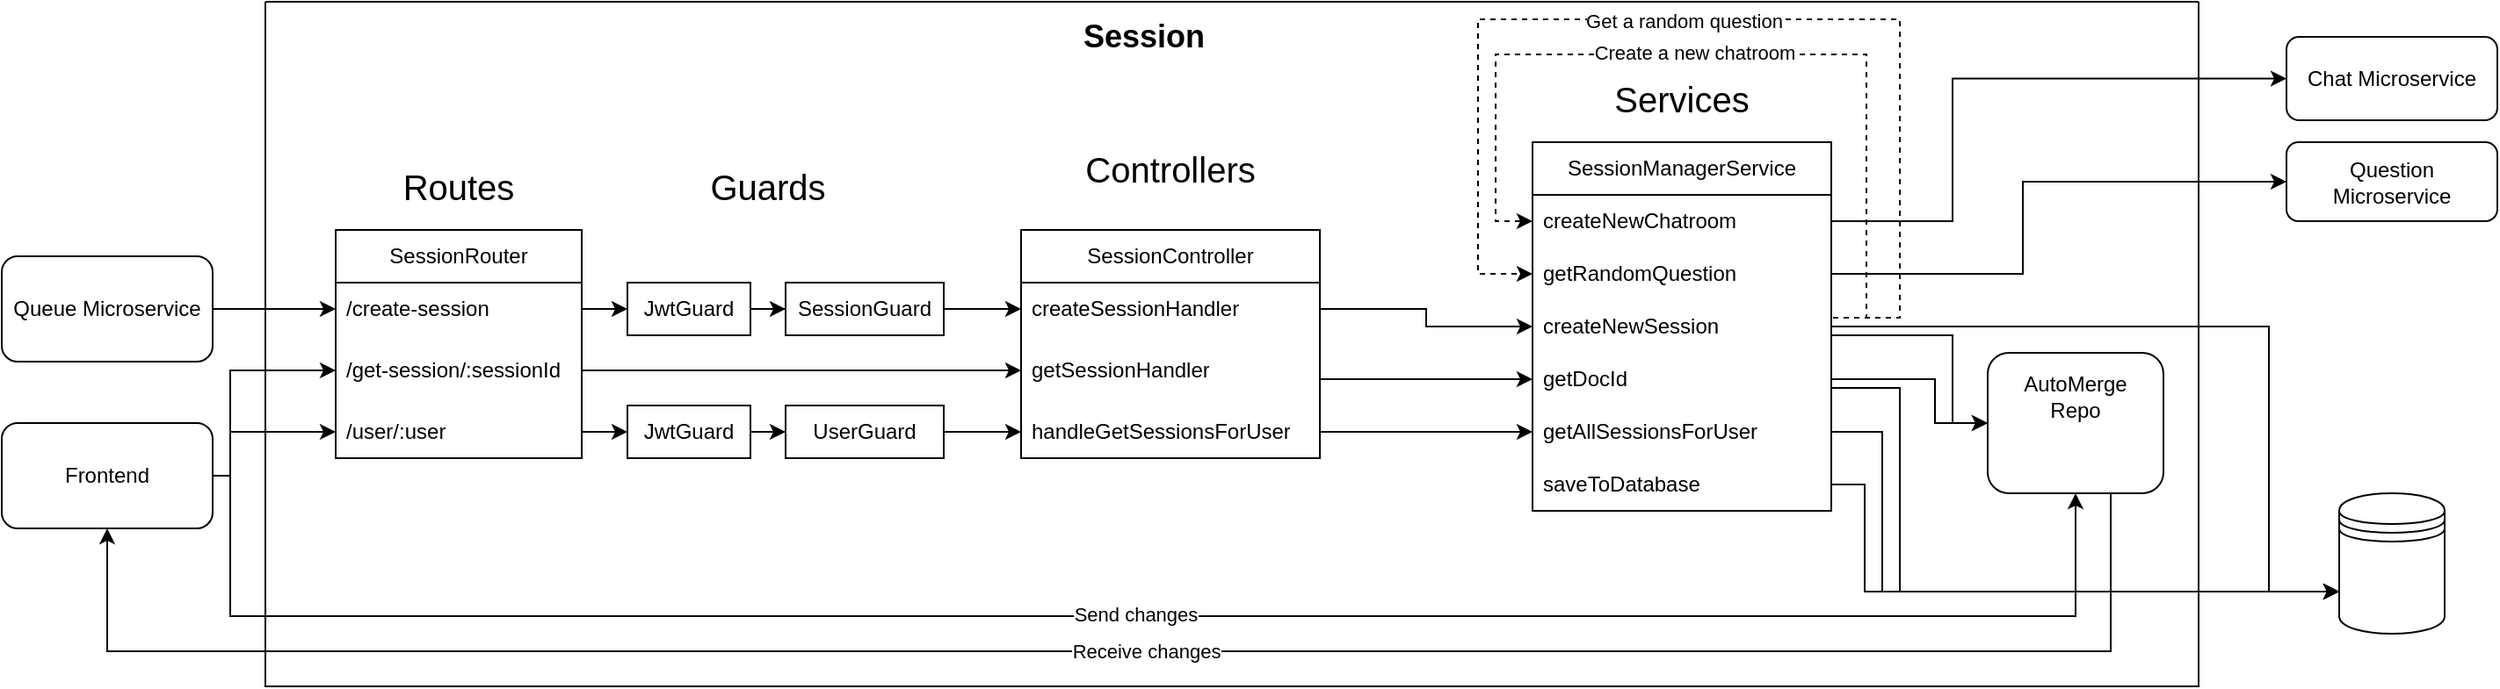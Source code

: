 <mxfile version="22.0.3" type="device">
  <diagram id="C5RBs43oDa-KdzZeNtuy" name="Page-1">
    <mxGraphModel dx="1750" dy="1035" grid="1" gridSize="10" guides="1" tooltips="1" connect="1" arrows="1" fold="1" page="1" pageScale="1" pageWidth="827" pageHeight="1169" math="0" shadow="0">
      <root>
        <mxCell id="WIyWlLk6GJQsqaUBKTNV-0" />
        <mxCell id="WIyWlLk6GJQsqaUBKTNV-1" parent="WIyWlLk6GJQsqaUBKTNV-0" />
        <mxCell id="sKyEI40k2Y5IoA3rtuJI-8" value="" style="swimlane;startSize=0;fontStyle=0" parent="WIyWlLk6GJQsqaUBKTNV-1" vertex="1">
          <mxGeometry x="350" y="280" width="1100" height="390" as="geometry" />
        </mxCell>
        <mxCell id="sKyEI40k2Y5IoA3rtuJI-10" value="&lt;font style=&quot;font-size: 18px;&quot;&gt;Session&lt;/font&gt;" style="text;html=1;strokeColor=none;fillColor=none;align=center;verticalAlign=middle;whiteSpace=wrap;rounded=0;labelBorderColor=none;fontStyle=1" parent="sKyEI40k2Y5IoA3rtuJI-8" vertex="1">
          <mxGeometry x="460" width="80" height="40" as="geometry" />
        </mxCell>
        <mxCell id="J5NOl-61DNRzvomhjNq0-1" value="SessionRouter" style="swimlane;fontStyle=0;childLayout=stackLayout;horizontal=1;startSize=30;horizontalStack=0;resizeParent=1;resizeParentMax=0;resizeLast=0;collapsible=1;marginBottom=0;whiteSpace=wrap;html=1;" parent="sKyEI40k2Y5IoA3rtuJI-8" vertex="1">
          <mxGeometry x="40" y="130" width="140" height="130" as="geometry" />
        </mxCell>
        <mxCell id="J5NOl-61DNRzvomhjNq0-2" value="/create-session" style="text;strokeColor=none;fillColor=none;align=left;verticalAlign=middle;spacingLeft=4;spacingRight=4;overflow=hidden;points=[[0,0.5],[1,0.5]];portConstraint=eastwest;rotatable=0;whiteSpace=wrap;html=1;" parent="J5NOl-61DNRzvomhjNq0-1" vertex="1">
          <mxGeometry y="30" width="140" height="30" as="geometry" />
        </mxCell>
        <mxCell id="J5NOl-61DNRzvomhjNq0-3" value="/get-session/:sessionId" style="text;strokeColor=none;fillColor=none;align=left;verticalAlign=middle;spacingLeft=4;spacingRight=4;overflow=hidden;points=[[0,0.5],[1,0.5]];portConstraint=eastwest;rotatable=0;whiteSpace=wrap;html=1;" parent="J5NOl-61DNRzvomhjNq0-1" vertex="1">
          <mxGeometry y="60" width="140" height="40" as="geometry" />
        </mxCell>
        <mxCell id="-xjZmqpykTSSCjh_fMC2-17" value="/user/:user" style="text;strokeColor=none;fillColor=none;align=left;verticalAlign=middle;spacingLeft=4;spacingRight=4;overflow=hidden;points=[[0,0.5],[1,0.5]];portConstraint=eastwest;rotatable=0;whiteSpace=wrap;html=1;" vertex="1" parent="J5NOl-61DNRzvomhjNq0-1">
          <mxGeometry y="100" width="140" height="30" as="geometry" />
        </mxCell>
        <mxCell id="J5NOl-61DNRzvomhjNq0-5" value="Routes" style="text;html=1;strokeColor=none;fillColor=none;align=center;verticalAlign=middle;whiteSpace=wrap;rounded=0;fontSize=20;" parent="sKyEI40k2Y5IoA3rtuJI-8" vertex="1">
          <mxGeometry x="80" y="90" width="60" height="30" as="geometry" />
        </mxCell>
        <mxCell id="J5NOl-61DNRzvomhjNq0-11" value="Controllers" style="text;html=1;strokeColor=none;fillColor=none;align=center;verticalAlign=middle;whiteSpace=wrap;rounded=0;fontSize=20;" parent="sKyEI40k2Y5IoA3rtuJI-8" vertex="1">
          <mxGeometry x="485" y="80" width="60" height="30" as="geometry" />
        </mxCell>
        <mxCell id="J5NOl-61DNRzvomhjNq0-17" value="Services" style="text;html=1;strokeColor=none;fillColor=none;align=center;verticalAlign=middle;whiteSpace=wrap;rounded=0;fontSize=20;" parent="sKyEI40k2Y5IoA3rtuJI-8" vertex="1">
          <mxGeometry x="776" y="40" width="60" height="30" as="geometry" />
        </mxCell>
        <mxCell id="J5NOl-61DNRzvomhjNq0-7" value="SessionController" style="swimlane;fontStyle=0;childLayout=stackLayout;horizontal=1;startSize=30;horizontalStack=0;resizeParent=1;resizeParentMax=0;resizeLast=0;collapsible=1;marginBottom=0;whiteSpace=wrap;html=1;" parent="sKyEI40k2Y5IoA3rtuJI-8" vertex="1">
          <mxGeometry x="430" y="130" width="170" height="130" as="geometry" />
        </mxCell>
        <mxCell id="J5NOl-61DNRzvomhjNq0-8" value="createSessionHandler" style="text;strokeColor=none;fillColor=none;align=left;verticalAlign=middle;spacingLeft=4;spacingRight=4;overflow=hidden;points=[[0,0.5],[1,0.5]];portConstraint=eastwest;rotatable=0;whiteSpace=wrap;html=1;" parent="J5NOl-61DNRzvomhjNq0-7" vertex="1">
          <mxGeometry y="30" width="170" height="30" as="geometry" />
        </mxCell>
        <mxCell id="J5NOl-61DNRzvomhjNq0-9" value="getSessionHandler" style="text;strokeColor=none;fillColor=none;align=left;verticalAlign=middle;spacingLeft=4;spacingRight=4;overflow=hidden;points=[[0,0.5],[1,0.5]];portConstraint=eastwest;rotatable=0;whiteSpace=wrap;html=1;" parent="J5NOl-61DNRzvomhjNq0-7" vertex="1">
          <mxGeometry y="60" width="170" height="40" as="geometry" />
        </mxCell>
        <mxCell id="-xjZmqpykTSSCjh_fMC2-28" value="handleGetSessionsForUser" style="text;strokeColor=none;fillColor=none;align=left;verticalAlign=middle;spacingLeft=4;spacingRight=4;overflow=hidden;points=[[0,0.5],[1,0.5]];portConstraint=eastwest;rotatable=0;whiteSpace=wrap;html=1;" vertex="1" parent="J5NOl-61DNRzvomhjNq0-7">
          <mxGeometry y="100" width="170" height="30" as="geometry" />
        </mxCell>
        <mxCell id="J5NOl-61DNRzvomhjNq0-14" value="SessionManagerService" style="swimlane;fontStyle=0;childLayout=stackLayout;horizontal=1;startSize=30;horizontalStack=0;resizeParent=1;resizeParentMax=0;resizeLast=0;collapsible=1;marginBottom=0;whiteSpace=wrap;html=1;" parent="sKyEI40k2Y5IoA3rtuJI-8" vertex="1">
          <mxGeometry x="721" y="80" width="170" height="210" as="geometry" />
        </mxCell>
        <mxCell id="-xjZmqpykTSSCjh_fMC2-33" style="edgeStyle=orthogonalEdgeStyle;rounded=0;orthogonalLoop=1;jettySize=auto;html=1;entryX=0;entryY=0.5;entryDx=0;entryDy=0;exitX=1;exitY=0.5;exitDx=0;exitDy=0;dashed=1;" edge="1" parent="J5NOl-61DNRzvomhjNq0-14" source="J5NOl-61DNRzvomhjNq0-15" target="J5NOl-61DNRzvomhjNq0-18">
          <mxGeometry relative="1" as="geometry">
            <Array as="points">
              <mxPoint x="170" y="100" />
              <mxPoint x="190" y="100" />
              <mxPoint x="190" y="-50" />
              <mxPoint x="-21" y="-50" />
              <mxPoint x="-21" y="45" />
            </Array>
          </mxGeometry>
        </mxCell>
        <mxCell id="-xjZmqpykTSSCjh_fMC2-53" value="Create a new chatroom" style="edgeLabel;html=1;align=center;verticalAlign=middle;resizable=0;points=[];" vertex="1" connectable="0" parent="-xjZmqpykTSSCjh_fMC2-33">
          <mxGeometry x="0.09" y="-1" relative="1" as="geometry">
            <mxPoint as="offset" />
          </mxGeometry>
        </mxCell>
        <mxCell id="-xjZmqpykTSSCjh_fMC2-35" style="edgeStyle=orthogonalEdgeStyle;rounded=0;orthogonalLoop=1;jettySize=auto;html=1;exitX=1;exitY=0.5;exitDx=0;exitDy=0;entryX=0;entryY=0.5;entryDx=0;entryDy=0;shadow=0;jumpSize=6;dashed=1;" edge="1" parent="J5NOl-61DNRzvomhjNq0-14" source="J5NOl-61DNRzvomhjNq0-15" target="-xjZmqpykTSSCjh_fMC2-2">
          <mxGeometry relative="1" as="geometry">
            <Array as="points">
              <mxPoint x="170" y="100" />
              <mxPoint x="209" y="100" />
              <mxPoint x="209" y="-70" />
              <mxPoint x="-31" y="-70" />
              <mxPoint x="-31" y="75" />
            </Array>
          </mxGeometry>
        </mxCell>
        <mxCell id="-xjZmqpykTSSCjh_fMC2-54" value="Get a random question" style="edgeLabel;html=1;align=center;verticalAlign=middle;resizable=0;points=[];" vertex="1" connectable="0" parent="-xjZmqpykTSSCjh_fMC2-35">
          <mxGeometry x="0.07" y="1" relative="1" as="geometry">
            <mxPoint as="offset" />
          </mxGeometry>
        </mxCell>
        <mxCell id="J5NOl-61DNRzvomhjNq0-18" value="createNewChatroom" style="text;strokeColor=none;fillColor=none;align=left;verticalAlign=middle;spacingLeft=4;spacingRight=4;overflow=hidden;points=[[0,0.5],[1,0.5]];portConstraint=eastwest;rotatable=0;whiteSpace=wrap;html=1;" parent="J5NOl-61DNRzvomhjNq0-14" vertex="1">
          <mxGeometry y="30" width="170" height="30" as="geometry" />
        </mxCell>
        <mxCell id="-xjZmqpykTSSCjh_fMC2-2" value="getRandomQuestion" style="text;strokeColor=none;fillColor=none;align=left;verticalAlign=middle;spacingLeft=4;spacingRight=4;overflow=hidden;points=[[0,0.5],[1,0.5]];portConstraint=eastwest;rotatable=0;whiteSpace=wrap;html=1;" vertex="1" parent="J5NOl-61DNRzvomhjNq0-14">
          <mxGeometry y="60" width="170" height="30" as="geometry" />
        </mxCell>
        <mxCell id="J5NOl-61DNRzvomhjNq0-15" value="createNewSession" style="text;strokeColor=none;fillColor=none;align=left;verticalAlign=middle;spacingLeft=4;spacingRight=4;overflow=hidden;points=[[0,0.5],[1,0.5]];portConstraint=eastwest;rotatable=0;whiteSpace=wrap;html=1;" parent="J5NOl-61DNRzvomhjNq0-14" vertex="1">
          <mxGeometry y="90" width="170" height="30" as="geometry" />
        </mxCell>
        <mxCell id="-xjZmqpykTSSCjh_fMC2-4" value="getDocId" style="text;strokeColor=none;fillColor=none;align=left;verticalAlign=middle;spacingLeft=4;spacingRight=4;overflow=hidden;points=[[0,0.5],[1,0.5]];portConstraint=eastwest;rotatable=0;whiteSpace=wrap;html=1;" vertex="1" parent="J5NOl-61DNRzvomhjNq0-14">
          <mxGeometry y="120" width="170" height="30" as="geometry" />
        </mxCell>
        <mxCell id="-xjZmqpykTSSCjh_fMC2-1" value="getAllSessionsForUser" style="text;strokeColor=none;fillColor=none;align=left;verticalAlign=middle;spacingLeft=4;spacingRight=4;overflow=hidden;points=[[0,0.5],[1,0.5]];portConstraint=eastwest;rotatable=0;whiteSpace=wrap;html=1;" vertex="1" parent="J5NOl-61DNRzvomhjNq0-14">
          <mxGeometry y="150" width="170" height="30" as="geometry" />
        </mxCell>
        <mxCell id="-xjZmqpykTSSCjh_fMC2-0" value="saveToDatabase" style="text;strokeColor=none;fillColor=none;align=left;verticalAlign=middle;spacingLeft=4;spacingRight=4;overflow=hidden;points=[[0,0.5],[1,0.5]];portConstraint=eastwest;rotatable=0;whiteSpace=wrap;html=1;" vertex="1" parent="J5NOl-61DNRzvomhjNq0-14">
          <mxGeometry y="180" width="170" height="30" as="geometry" />
        </mxCell>
        <mxCell id="-xjZmqpykTSSCjh_fMC2-6" style="edgeStyle=orthogonalEdgeStyle;rounded=0;orthogonalLoop=1;jettySize=auto;html=1;" edge="1" parent="sKyEI40k2Y5IoA3rtuJI-8" source="J5NOl-61DNRzvomhjNq0-9" target="-xjZmqpykTSSCjh_fMC2-4">
          <mxGeometry relative="1" as="geometry">
            <Array as="points">
              <mxPoint x="620" y="215" />
              <mxPoint x="620" y="215" />
            </Array>
          </mxGeometry>
        </mxCell>
        <mxCell id="-xjZmqpykTSSCjh_fMC2-9" value="Guards" style="text;html=1;strokeColor=none;fillColor=none;align=center;verticalAlign=middle;whiteSpace=wrap;rounded=0;fontSize=20;" vertex="1" parent="sKyEI40k2Y5IoA3rtuJI-8">
          <mxGeometry x="256" y="90" width="60" height="30" as="geometry" />
        </mxCell>
        <mxCell id="-xjZmqpykTSSCjh_fMC2-14" style="edgeStyle=orthogonalEdgeStyle;rounded=0;orthogonalLoop=1;jettySize=auto;html=1;entryX=0;entryY=0.5;entryDx=0;entryDy=0;" edge="1" parent="sKyEI40k2Y5IoA3rtuJI-8" source="-xjZmqpykTSSCjh_fMC2-11" target="-xjZmqpykTSSCjh_fMC2-12">
          <mxGeometry relative="1" as="geometry" />
        </mxCell>
        <mxCell id="-xjZmqpykTSSCjh_fMC2-11" value="JwtGuard" style="rounded=0;whiteSpace=wrap;html=1;" vertex="1" parent="sKyEI40k2Y5IoA3rtuJI-8">
          <mxGeometry x="206" y="160" width="70" height="30" as="geometry" />
        </mxCell>
        <mxCell id="-xjZmqpykTSSCjh_fMC2-15" style="edgeStyle=orthogonalEdgeStyle;rounded=0;orthogonalLoop=1;jettySize=auto;html=1;exitX=1;exitY=0.5;exitDx=0;exitDy=0;" edge="1" parent="sKyEI40k2Y5IoA3rtuJI-8" source="-xjZmqpykTSSCjh_fMC2-12" target="J5NOl-61DNRzvomhjNq0-8">
          <mxGeometry relative="1" as="geometry">
            <Array as="points">
              <mxPoint x="460" y="175" />
              <mxPoint x="460" y="175" />
            </Array>
          </mxGeometry>
        </mxCell>
        <mxCell id="-xjZmqpykTSSCjh_fMC2-12" value="SessionGuard" style="rounded=0;whiteSpace=wrap;html=1;" vertex="1" parent="sKyEI40k2Y5IoA3rtuJI-8">
          <mxGeometry x="296" y="160" width="90" height="30" as="geometry" />
        </mxCell>
        <mxCell id="-xjZmqpykTSSCjh_fMC2-13" style="edgeStyle=orthogonalEdgeStyle;rounded=0;orthogonalLoop=1;jettySize=auto;html=1;entryX=0;entryY=0.5;entryDx=0;entryDy=0;" edge="1" parent="sKyEI40k2Y5IoA3rtuJI-8" source="J5NOl-61DNRzvomhjNq0-2" target="-xjZmqpykTSSCjh_fMC2-11">
          <mxGeometry relative="1" as="geometry" />
        </mxCell>
        <mxCell id="-xjZmqpykTSSCjh_fMC2-16" style="edgeStyle=orthogonalEdgeStyle;rounded=0;orthogonalLoop=1;jettySize=auto;html=1;" edge="1" parent="sKyEI40k2Y5IoA3rtuJI-8" source="J5NOl-61DNRzvomhjNq0-3" target="J5NOl-61DNRzvomhjNq0-9">
          <mxGeometry relative="1" as="geometry" />
        </mxCell>
        <mxCell id="-xjZmqpykTSSCjh_fMC2-24" style="edgeStyle=orthogonalEdgeStyle;rounded=0;orthogonalLoop=1;jettySize=auto;html=1;entryX=0;entryY=0.5;entryDx=0;entryDy=0;" edge="1" parent="sKyEI40k2Y5IoA3rtuJI-8" source="-xjZmqpykTSSCjh_fMC2-18" target="-xjZmqpykTSSCjh_fMC2-19">
          <mxGeometry relative="1" as="geometry" />
        </mxCell>
        <mxCell id="-xjZmqpykTSSCjh_fMC2-18" value="JwtGuard" style="rounded=0;whiteSpace=wrap;html=1;" vertex="1" parent="sKyEI40k2Y5IoA3rtuJI-8">
          <mxGeometry x="206" y="230" width="70" height="30" as="geometry" />
        </mxCell>
        <mxCell id="-xjZmqpykTSSCjh_fMC2-30" style="edgeStyle=orthogonalEdgeStyle;rounded=0;orthogonalLoop=1;jettySize=auto;html=1;exitX=1;exitY=0.5;exitDx=0;exitDy=0;entryX=0;entryY=0.5;entryDx=0;entryDy=0;" edge="1" parent="sKyEI40k2Y5IoA3rtuJI-8" source="-xjZmqpykTSSCjh_fMC2-19" target="-xjZmqpykTSSCjh_fMC2-28">
          <mxGeometry relative="1" as="geometry" />
        </mxCell>
        <mxCell id="-xjZmqpykTSSCjh_fMC2-19" value="UserGuard" style="rounded=0;whiteSpace=wrap;html=1;" vertex="1" parent="sKyEI40k2Y5IoA3rtuJI-8">
          <mxGeometry x="296" y="230" width="90" height="30" as="geometry" />
        </mxCell>
        <mxCell id="-xjZmqpykTSSCjh_fMC2-22" style="edgeStyle=orthogonalEdgeStyle;rounded=0;orthogonalLoop=1;jettySize=auto;html=1;entryX=0;entryY=0.5;entryDx=0;entryDy=0;" edge="1" parent="sKyEI40k2Y5IoA3rtuJI-8" source="-xjZmqpykTSSCjh_fMC2-17" target="-xjZmqpykTSSCjh_fMC2-18">
          <mxGeometry relative="1" as="geometry" />
        </mxCell>
        <mxCell id="-xjZmqpykTSSCjh_fMC2-31" style="edgeStyle=orthogonalEdgeStyle;rounded=0;orthogonalLoop=1;jettySize=auto;html=1;entryX=0;entryY=0.5;entryDx=0;entryDy=0;" edge="1" parent="sKyEI40k2Y5IoA3rtuJI-8" source="-xjZmqpykTSSCjh_fMC2-28" target="-xjZmqpykTSSCjh_fMC2-1">
          <mxGeometry relative="1" as="geometry">
            <Array as="points">
              <mxPoint x="610" y="245" />
              <mxPoint x="610" y="245" />
            </Array>
          </mxGeometry>
        </mxCell>
        <mxCell id="-xjZmqpykTSSCjh_fMC2-40" value="" style="rounded=1;whiteSpace=wrap;html=1;" vertex="1" parent="sKyEI40k2Y5IoA3rtuJI-8">
          <mxGeometry x="980" y="200" width="100" height="80" as="geometry" />
        </mxCell>
        <mxCell id="-xjZmqpykTSSCjh_fMC2-41" style="edgeStyle=orthogonalEdgeStyle;rounded=0;orthogonalLoop=1;jettySize=auto;html=1;entryX=0;entryY=0.5;entryDx=0;entryDy=0;" edge="1" parent="sKyEI40k2Y5IoA3rtuJI-8" source="J5NOl-61DNRzvomhjNq0-8" target="J5NOl-61DNRzvomhjNq0-15">
          <mxGeometry relative="1" as="geometry" />
        </mxCell>
        <mxCell id="-xjZmqpykTSSCjh_fMC2-45" value="" style="group" vertex="1" connectable="0" parent="sKyEI40k2Y5IoA3rtuJI-8">
          <mxGeometry x="1007.5" y="220" width="62.5" height="50" as="geometry" />
        </mxCell>
        <mxCell id="-xjZmqpykTSSCjh_fMC2-46" value="" style="shape=image;imageAspect=0;aspect=fixed;verticalLabelPosition=bottom;verticalAlign=top;image=https://automerge.org/img/automerge.png;" vertex="1" parent="-xjZmqpykTSSCjh_fMC2-45">
          <mxGeometry x="7.5" y="20" width="30" height="30" as="geometry" />
        </mxCell>
        <mxCell id="-xjZmqpykTSSCjh_fMC2-50" value="AutoMerge Repo" style="text;html=1;strokeColor=none;fillColor=none;align=center;verticalAlign=middle;whiteSpace=wrap;rounded=0;" vertex="1" parent="sKyEI40k2Y5IoA3rtuJI-8">
          <mxGeometry x="990" y="210" width="80" height="30" as="geometry" />
        </mxCell>
        <mxCell id="-xjZmqpykTSSCjh_fMC2-51" style="edgeStyle=orthogonalEdgeStyle;rounded=0;orthogonalLoop=1;jettySize=auto;html=1;entryX=0;entryY=0.5;entryDx=0;entryDy=0;" edge="1" parent="sKyEI40k2Y5IoA3rtuJI-8" source="J5NOl-61DNRzvomhjNq0-15" target="-xjZmqpykTSSCjh_fMC2-40">
          <mxGeometry relative="1" as="geometry">
            <Array as="points">
              <mxPoint x="960" y="190" />
              <mxPoint x="960" y="240" />
            </Array>
          </mxGeometry>
        </mxCell>
        <mxCell id="-xjZmqpykTSSCjh_fMC2-52" style="edgeStyle=orthogonalEdgeStyle;rounded=0;orthogonalLoop=1;jettySize=auto;html=1;entryX=0;entryY=0.5;entryDx=0;entryDy=0;" edge="1" parent="sKyEI40k2Y5IoA3rtuJI-8" source="-xjZmqpykTSSCjh_fMC2-4" target="-xjZmqpykTSSCjh_fMC2-40">
          <mxGeometry relative="1" as="geometry">
            <Array as="points">
              <mxPoint x="950" y="215" />
              <mxPoint x="950" y="240" />
            </Array>
          </mxGeometry>
        </mxCell>
        <mxCell id="-xjZmqpykTSSCjh_fMC2-63" style="edgeStyle=orthogonalEdgeStyle;rounded=0;orthogonalLoop=1;jettySize=auto;html=1;entryX=0;entryY=0.5;entryDx=0;entryDy=0;" edge="1" parent="WIyWlLk6GJQsqaUBKTNV-1" source="sKyEI40k2Y5IoA3rtuJI-125" target="J5NOl-61DNRzvomhjNq0-3">
          <mxGeometry relative="1" as="geometry">
            <Array as="points">
              <mxPoint x="330" y="550" />
              <mxPoint x="330" y="490" />
            </Array>
          </mxGeometry>
        </mxCell>
        <mxCell id="-xjZmqpykTSSCjh_fMC2-64" style="edgeStyle=orthogonalEdgeStyle;rounded=0;orthogonalLoop=1;jettySize=auto;html=1;entryX=0;entryY=0.5;entryDx=0;entryDy=0;" edge="1" parent="WIyWlLk6GJQsqaUBKTNV-1" source="sKyEI40k2Y5IoA3rtuJI-125" target="-xjZmqpykTSSCjh_fMC2-17">
          <mxGeometry relative="1" as="geometry">
            <Array as="points">
              <mxPoint x="330" y="550" />
              <mxPoint x="330" y="525" />
            </Array>
          </mxGeometry>
        </mxCell>
        <mxCell id="-xjZmqpykTSSCjh_fMC2-65" style="edgeStyle=orthogonalEdgeStyle;rounded=0;orthogonalLoop=1;jettySize=auto;html=1;entryX=0.5;entryY=1;entryDx=0;entryDy=0;" edge="1" parent="WIyWlLk6GJQsqaUBKTNV-1" source="sKyEI40k2Y5IoA3rtuJI-125" target="-xjZmqpykTSSCjh_fMC2-40">
          <mxGeometry relative="1" as="geometry">
            <Array as="points">
              <mxPoint x="330" y="550" />
              <mxPoint x="330" y="630" />
              <mxPoint x="1380" y="630" />
            </Array>
          </mxGeometry>
        </mxCell>
        <mxCell id="-xjZmqpykTSSCjh_fMC2-66" value="Send changes" style="edgeLabel;html=1;align=center;verticalAlign=middle;resizable=0;points=[];" vertex="1" connectable="0" parent="-xjZmqpykTSSCjh_fMC2-65">
          <mxGeometry x="0.001" y="1" relative="1" as="geometry">
            <mxPoint x="-1" as="offset" />
          </mxGeometry>
        </mxCell>
        <mxCell id="sKyEI40k2Y5IoA3rtuJI-125" value="Frontend" style="rounded=1;whiteSpace=wrap;html=1;" parent="WIyWlLk6GJQsqaUBKTNV-1" vertex="1">
          <mxGeometry x="200" y="520" width="120" height="60" as="geometry" />
        </mxCell>
        <mxCell id="J5NOl-61DNRzvomhjNq0-12" style="edgeStyle=orthogonalEdgeStyle;rounded=0;orthogonalLoop=1;jettySize=auto;html=1;" parent="WIyWlLk6GJQsqaUBKTNV-1" source="J5NOl-61DNRzvomhjNq0-0" target="J5NOl-61DNRzvomhjNq0-2" edge="1">
          <mxGeometry relative="1" as="geometry" />
        </mxCell>
        <mxCell id="J5NOl-61DNRzvomhjNq0-0" value="Queue Microservice" style="rounded=1;whiteSpace=wrap;html=1;" parent="WIyWlLk6GJQsqaUBKTNV-1" vertex="1">
          <mxGeometry x="200" y="425" width="120" height="60" as="geometry" />
        </mxCell>
        <mxCell id="-xjZmqpykTSSCjh_fMC2-36" value="Chat Microservice" style="rounded=1;whiteSpace=wrap;html=1;" vertex="1" parent="WIyWlLk6GJQsqaUBKTNV-1">
          <mxGeometry x="1500" y="300" width="120" height="47.5" as="geometry" />
        </mxCell>
        <mxCell id="-xjZmqpykTSSCjh_fMC2-37" value="Question Microservice" style="rounded=1;whiteSpace=wrap;html=1;" vertex="1" parent="WIyWlLk6GJQsqaUBKTNV-1">
          <mxGeometry x="1500" y="360" width="120" height="45" as="geometry" />
        </mxCell>
        <mxCell id="-xjZmqpykTSSCjh_fMC2-38" style="edgeStyle=orthogonalEdgeStyle;rounded=0;orthogonalLoop=1;jettySize=auto;html=1;entryX=0;entryY=0.5;entryDx=0;entryDy=0;" edge="1" parent="WIyWlLk6GJQsqaUBKTNV-1" source="-xjZmqpykTSSCjh_fMC2-2" target="-xjZmqpykTSSCjh_fMC2-37">
          <mxGeometry relative="1" as="geometry">
            <Array as="points">
              <mxPoint x="1350" y="435" />
              <mxPoint x="1350" y="382" />
            </Array>
          </mxGeometry>
        </mxCell>
        <mxCell id="-xjZmqpykTSSCjh_fMC2-39" style="edgeStyle=orthogonalEdgeStyle;rounded=0;orthogonalLoop=1;jettySize=auto;html=1;entryX=0;entryY=0.5;entryDx=0;entryDy=0;" edge="1" parent="WIyWlLk6GJQsqaUBKTNV-1" source="J5NOl-61DNRzvomhjNq0-18" target="-xjZmqpykTSSCjh_fMC2-36">
          <mxGeometry relative="1" as="geometry">
            <Array as="points">
              <mxPoint x="1310" y="405" />
              <mxPoint x="1310" y="324" />
            </Array>
          </mxGeometry>
        </mxCell>
        <mxCell id="-xjZmqpykTSSCjh_fMC2-55" value="" style="shape=datastore;whiteSpace=wrap;html=1;" vertex="1" parent="WIyWlLk6GJQsqaUBKTNV-1">
          <mxGeometry x="1530" y="560" width="60" height="80" as="geometry" />
        </mxCell>
        <mxCell id="-xjZmqpykTSSCjh_fMC2-58" value="" style="shape=image;imageAspect=0;aspect=fixed;verticalLabelPosition=bottom;verticalAlign=top;image=https://www.strongdm.com/hubfs/21126185/Technology%20Images/603c5eb831820c3ce6a8f057_603a1586fa052d17fc2a6929_MongoDBAtlas.png;" vertex="1" parent="WIyWlLk6GJQsqaUBKTNV-1">
          <mxGeometry x="1540" y="590" width="40" height="40" as="geometry" />
        </mxCell>
        <mxCell id="-xjZmqpykTSSCjh_fMC2-59" style="edgeStyle=orthogonalEdgeStyle;rounded=0;orthogonalLoop=1;jettySize=auto;html=1;entryX=0;entryY=0.7;entryDx=0;entryDy=0;" edge="1" parent="WIyWlLk6GJQsqaUBKTNV-1" source="J5NOl-61DNRzvomhjNq0-15" target="-xjZmqpykTSSCjh_fMC2-55">
          <mxGeometry relative="1" as="geometry">
            <Array as="points">
              <mxPoint x="1490" y="465" />
              <mxPoint x="1490" y="616" />
            </Array>
          </mxGeometry>
        </mxCell>
        <mxCell id="-xjZmqpykTSSCjh_fMC2-60" style="edgeStyle=orthogonalEdgeStyle;rounded=0;orthogonalLoop=1;jettySize=auto;html=1;entryX=0;entryY=0.7;entryDx=0;entryDy=0;" edge="1" parent="WIyWlLk6GJQsqaUBKTNV-1" source="-xjZmqpykTSSCjh_fMC2-4" target="-xjZmqpykTSSCjh_fMC2-55">
          <mxGeometry relative="1" as="geometry">
            <Array as="points">
              <mxPoint x="1280" y="500" />
              <mxPoint x="1280" y="616" />
            </Array>
          </mxGeometry>
        </mxCell>
        <mxCell id="-xjZmqpykTSSCjh_fMC2-61" style="edgeStyle=orthogonalEdgeStyle;rounded=0;orthogonalLoop=1;jettySize=auto;html=1;entryX=0;entryY=0.7;entryDx=0;entryDy=0;" edge="1" parent="WIyWlLk6GJQsqaUBKTNV-1" source="-xjZmqpykTSSCjh_fMC2-1" target="-xjZmqpykTSSCjh_fMC2-55">
          <mxGeometry relative="1" as="geometry">
            <Array as="points">
              <mxPoint x="1270" y="525" />
              <mxPoint x="1270" y="616" />
            </Array>
          </mxGeometry>
        </mxCell>
        <mxCell id="-xjZmqpykTSSCjh_fMC2-62" style="edgeStyle=orthogonalEdgeStyle;rounded=0;orthogonalLoop=1;jettySize=auto;html=1;entryX=0;entryY=0.7;entryDx=0;entryDy=0;" edge="1" parent="WIyWlLk6GJQsqaUBKTNV-1" source="-xjZmqpykTSSCjh_fMC2-0" target="-xjZmqpykTSSCjh_fMC2-55">
          <mxGeometry relative="1" as="geometry">
            <Array as="points">
              <mxPoint x="1260" y="555" />
              <mxPoint x="1260" y="616" />
            </Array>
          </mxGeometry>
        </mxCell>
        <mxCell id="-xjZmqpykTSSCjh_fMC2-67" style="edgeStyle=orthogonalEdgeStyle;rounded=0;orthogonalLoop=1;jettySize=auto;html=1;entryX=0.5;entryY=1;entryDx=0;entryDy=0;" edge="1" parent="WIyWlLk6GJQsqaUBKTNV-1" source="-xjZmqpykTSSCjh_fMC2-40" target="sKyEI40k2Y5IoA3rtuJI-125">
          <mxGeometry relative="1" as="geometry">
            <Array as="points">
              <mxPoint x="1400" y="650" />
              <mxPoint x="260" y="650" />
            </Array>
          </mxGeometry>
        </mxCell>
        <mxCell id="-xjZmqpykTSSCjh_fMC2-68" value="Receive changes" style="edgeLabel;html=1;align=center;verticalAlign=middle;resizable=0;points=[];" vertex="1" connectable="0" parent="-xjZmqpykTSSCjh_fMC2-67">
          <mxGeometry x="-0.02" relative="1" as="geometry">
            <mxPoint x="-2" as="offset" />
          </mxGeometry>
        </mxCell>
      </root>
    </mxGraphModel>
  </diagram>
</mxfile>
